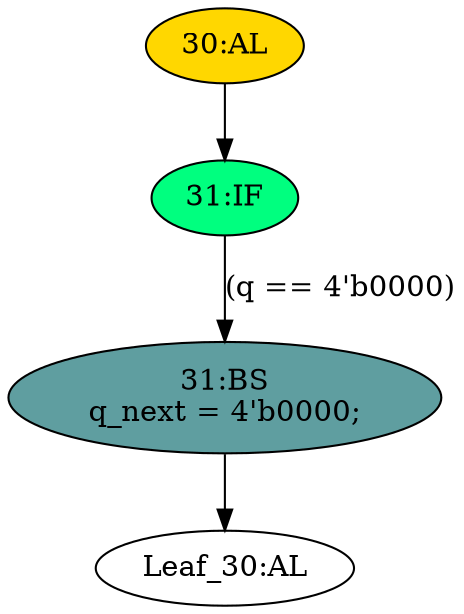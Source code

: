 strict digraph "" {
	node [label="\N"];
	"Leaf_30:AL"	[def_var="['q_next']",
		label="Leaf_30:AL"];
	"31:BS"	[ast="<pyverilog.vparser.ast.BlockingSubstitution object at 0x7f4c4c4b43d0>",
		fillcolor=cadetblue,
		label="31:BS
q_next = 4'b0000;",
		statements="[<pyverilog.vparser.ast.BlockingSubstitution object at 0x7f4c4c4b43d0>]",
		style=filled,
		typ=BlockingSubstitution];
	"31:BS" -> "Leaf_30:AL"	[cond="[]",
		lineno=None];
	"31:IF"	[ast="<pyverilog.vparser.ast.IfStatement object at 0x7f4c4c4b4590>",
		fillcolor=springgreen,
		label="31:IF",
		statements="[]",
		style=filled,
		typ=IfStatement];
	"31:IF" -> "31:BS"	[cond="['q']",
		label="(q == 4'b0000)",
		lineno=31];
	"30:AL"	[ast="<pyverilog.vparser.ast.Always object at 0x7f4c4c4b4690>",
		clk_sens=False,
		fillcolor=gold,
		label="30:AL",
		sens="['q']",
		statements="[]",
		style=filled,
		typ=Always,
		use_var="['q']"];
	"30:AL" -> "31:IF"	[cond="[]",
		lineno=None];
}
